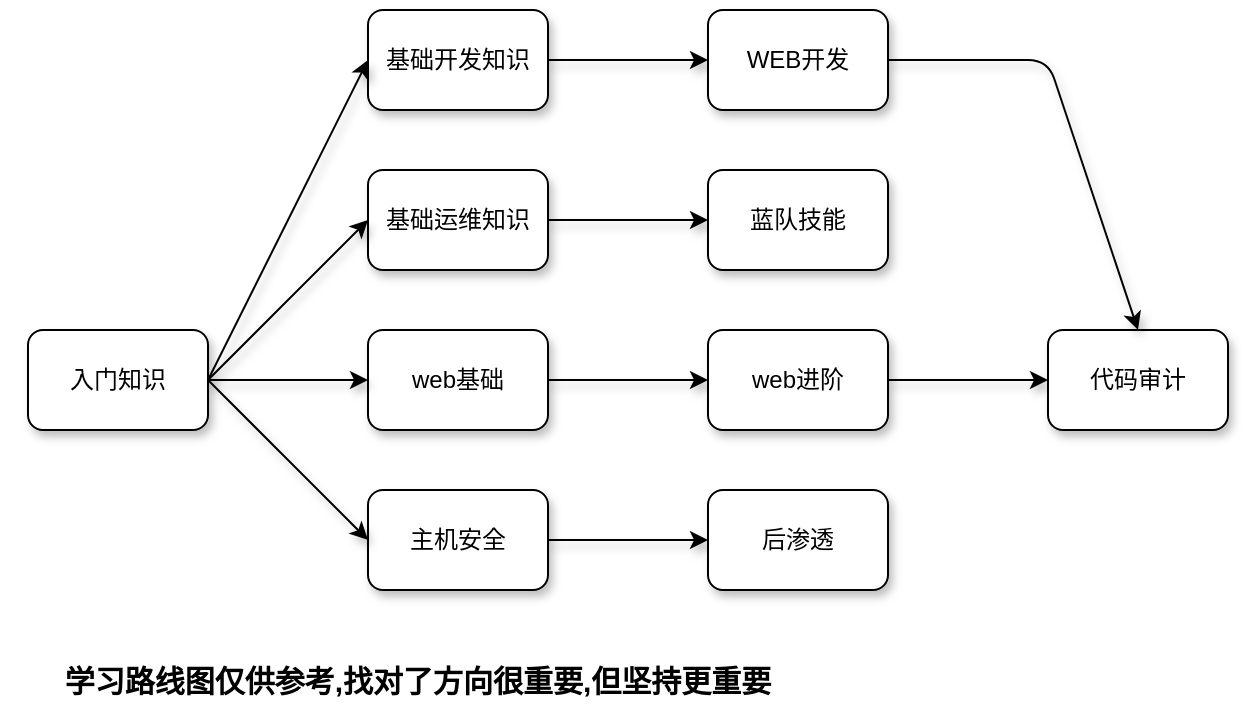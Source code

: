 <mxfile version="14.1.5" type="device"><diagram id="iKd1sUfb9PX6p83g_p8b" name="第 1 页"><mxGraphModel dx="1086" dy="966" grid="1" gridSize="10" guides="1" tooltips="1" connect="1" arrows="1" fold="1" page="1" pageScale="1" pageWidth="827" pageHeight="1169" math="0" shadow="0"><root><mxCell id="0"/><mxCell id="1" parent="0"/><mxCell id="O7B7ny_0IBLJUq0ia8TK-1" value="入门知识" style="rounded=1;whiteSpace=wrap;html=1;shadow=1;glass=0;" vertex="1" parent="1"><mxGeometry x="119" y="290" width="90" height="50" as="geometry"/></mxCell><mxCell id="O7B7ny_0IBLJUq0ia8TK-28" value="" style="edgeStyle=orthogonalEdgeStyle;rounded=0;orthogonalLoop=1;jettySize=auto;html=1;shadow=1;" edge="1" parent="1" source="O7B7ny_0IBLJUq0ia8TK-4" target="O7B7ny_0IBLJUq0ia8TK-27"><mxGeometry relative="1" as="geometry"/></mxCell><mxCell id="O7B7ny_0IBLJUq0ia8TK-4" value="基础开发知识" style="rounded=1;whiteSpace=wrap;html=1;shadow=1;glass=0;" vertex="1" parent="1"><mxGeometry x="289" y="130" width="90" height="50" as="geometry"/></mxCell><mxCell id="O7B7ny_0IBLJUq0ia8TK-16" value="" style="edgeStyle=orthogonalEdgeStyle;rounded=0;orthogonalLoop=1;jettySize=auto;html=1;shadow=1;" edge="1" parent="1" source="O7B7ny_0IBLJUq0ia8TK-6" target="O7B7ny_0IBLJUq0ia8TK-15"><mxGeometry relative="1" as="geometry"/></mxCell><mxCell id="O7B7ny_0IBLJUq0ia8TK-6" value="web基础" style="rounded=1;whiteSpace=wrap;html=1;shadow=1;glass=0;" vertex="1" parent="1"><mxGeometry x="289" y="290" width="90" height="50" as="geometry"/></mxCell><mxCell id="O7B7ny_0IBLJUq0ia8TK-7" value="" style="endArrow=classic;html=1;exitX=1;exitY=0.5;exitDx=0;exitDy=0;entryX=0;entryY=0.5;entryDx=0;entryDy=0;shadow=1;" edge="1" parent="1" source="O7B7ny_0IBLJUq0ia8TK-1" target="O7B7ny_0IBLJUq0ia8TK-6"><mxGeometry width="50" height="50" relative="1" as="geometry"><mxPoint x="369" y="420" as="sourcePoint"/><mxPoint x="419" y="370" as="targetPoint"/></mxGeometry></mxCell><mxCell id="O7B7ny_0IBLJUq0ia8TK-22" value="" style="edgeStyle=orthogonalEdgeStyle;rounded=0;orthogonalLoop=1;jettySize=auto;html=1;shadow=1;" edge="1" parent="1" source="O7B7ny_0IBLJUq0ia8TK-8" target="O7B7ny_0IBLJUq0ia8TK-21"><mxGeometry relative="1" as="geometry"/></mxCell><mxCell id="O7B7ny_0IBLJUq0ia8TK-8" value="基础运维知识" style="rounded=1;whiteSpace=wrap;html=1;shadow=1;glass=0;" vertex="1" parent="1"><mxGeometry x="289" y="210" width="90" height="50" as="geometry"/></mxCell><mxCell id="O7B7ny_0IBLJUq0ia8TK-9" value="" style="endArrow=classic;html=1;exitX=1;exitY=0.5;exitDx=0;exitDy=0;entryX=0;entryY=0.5;entryDx=0;entryDy=0;shadow=1;" edge="1" parent="1" source="O7B7ny_0IBLJUq0ia8TK-1" target="O7B7ny_0IBLJUq0ia8TK-8"><mxGeometry width="50" height="50" relative="1" as="geometry"><mxPoint x="369" y="420" as="sourcePoint"/><mxPoint x="419" y="370" as="targetPoint"/></mxGeometry></mxCell><mxCell id="O7B7ny_0IBLJUq0ia8TK-11" value="" style="endArrow=classic;html=1;exitX=1;exitY=0.5;exitDx=0;exitDy=0;entryX=0;entryY=0.5;entryDx=0;entryDy=0;shadow=1;" edge="1" parent="1" source="O7B7ny_0IBLJUq0ia8TK-1" target="O7B7ny_0IBLJUq0ia8TK-4"><mxGeometry width="50" height="50" relative="1" as="geometry"><mxPoint x="369" y="420" as="sourcePoint"/><mxPoint x="419" y="370" as="targetPoint"/></mxGeometry></mxCell><mxCell id="O7B7ny_0IBLJUq0ia8TK-25" value="" style="edgeStyle=orthogonalEdgeStyle;rounded=0;orthogonalLoop=1;jettySize=auto;html=1;shadow=1;" edge="1" parent="1" source="O7B7ny_0IBLJUq0ia8TK-15" target="O7B7ny_0IBLJUq0ia8TK-24"><mxGeometry relative="1" as="geometry"/></mxCell><mxCell id="O7B7ny_0IBLJUq0ia8TK-15" value="web进阶" style="rounded=1;whiteSpace=wrap;html=1;shadow=1;glass=0;" vertex="1" parent="1"><mxGeometry x="459" y="290" width="90" height="50" as="geometry"/></mxCell><mxCell id="O7B7ny_0IBLJUq0ia8TK-20" value="" style="edgeStyle=orthogonalEdgeStyle;rounded=0;orthogonalLoop=1;jettySize=auto;html=1;shadow=1;" edge="1" parent="1" source="O7B7ny_0IBLJUq0ia8TK-17" target="O7B7ny_0IBLJUq0ia8TK-19"><mxGeometry relative="1" as="geometry"/></mxCell><mxCell id="O7B7ny_0IBLJUq0ia8TK-17" value="主机安全" style="rounded=1;whiteSpace=wrap;html=1;shadow=1;glass=0;" vertex="1" parent="1"><mxGeometry x="289" y="370" width="90" height="50" as="geometry"/></mxCell><mxCell id="O7B7ny_0IBLJUq0ia8TK-18" value="" style="endArrow=classic;html=1;shadow=1;exitX=1;exitY=0.5;exitDx=0;exitDy=0;entryX=0;entryY=0.5;entryDx=0;entryDy=0;" edge="1" parent="1" source="O7B7ny_0IBLJUq0ia8TK-1" target="O7B7ny_0IBLJUq0ia8TK-17"><mxGeometry width="50" height="50" relative="1" as="geometry"><mxPoint x="469" y="410" as="sourcePoint"/><mxPoint x="519" y="360" as="targetPoint"/></mxGeometry></mxCell><mxCell id="O7B7ny_0IBLJUq0ia8TK-19" value="后渗透" style="rounded=1;whiteSpace=wrap;html=1;shadow=1;glass=0;" vertex="1" parent="1"><mxGeometry x="459" y="370" width="90" height="50" as="geometry"/></mxCell><mxCell id="O7B7ny_0IBLJUq0ia8TK-21" value="蓝队技能" style="rounded=1;whiteSpace=wrap;html=1;shadow=1;glass=0;" vertex="1" parent="1"><mxGeometry x="459" y="210" width="90" height="50" as="geometry"/></mxCell><mxCell id="O7B7ny_0IBLJUq0ia8TK-24" value="代码审计" style="rounded=1;whiteSpace=wrap;html=1;shadow=1;glass=0;" vertex="1" parent="1"><mxGeometry x="629" y="290" width="90" height="50" as="geometry"/></mxCell><mxCell id="O7B7ny_0IBLJUq0ia8TK-26" value="" style="endArrow=classic;html=1;shadow=1;entryX=0.5;entryY=0;entryDx=0;entryDy=0;exitX=1;exitY=0.5;exitDx=0;exitDy=0;" edge="1" parent="1" source="O7B7ny_0IBLJUq0ia8TK-27" target="O7B7ny_0IBLJUq0ia8TK-24"><mxGeometry width="50" height="50" relative="1" as="geometry"><mxPoint x="559" y="155" as="sourcePoint"/><mxPoint x="519" y="360" as="targetPoint"/><Array as="points"><mxPoint x="629" y="155"/></Array></mxGeometry></mxCell><mxCell id="O7B7ny_0IBLJUq0ia8TK-27" value="WEB开发" style="rounded=1;whiteSpace=wrap;html=1;shadow=1;glass=0;" vertex="1" parent="1"><mxGeometry x="459" y="130" width="90" height="50" as="geometry"/></mxCell><mxCell id="O7B7ny_0IBLJUq0ia8TK-29" value="学习路线图仅供参考,找对了方向很重要,但坚持更重要" style="text;html=1;strokeColor=none;fillColor=none;align=center;verticalAlign=middle;whiteSpace=wrap;rounded=0;shadow=1;glass=0;fontStyle=1;fontSize=15;" vertex="1" parent="1"><mxGeometry x="109" y="455" width="410" height="20" as="geometry"/></mxCell></root></mxGraphModel></diagram></mxfile>